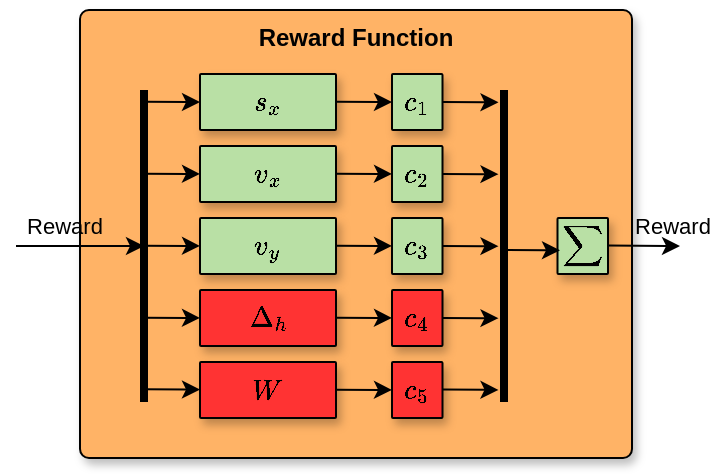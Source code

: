 <mxfile version="21.8.2" type="device">
  <diagram name="Seite-1" id="p8ZrKfNzYJDZoyfEqelE">
    <mxGraphModel dx="1418" dy="-341" grid="1" gridSize="10" guides="1" tooltips="1" connect="1" arrows="1" fold="1" page="1" pageScale="1" pageWidth="827" pageHeight="1169" math="1" shadow="0">
      <root>
        <mxCell id="0" />
        <mxCell id="1" parent="0" />
        <mxCell id="jKp706_4c_VNdH8jJZUS-22" value="Reward Function" style="rounded=1;whiteSpace=wrap;html=1;align=center;verticalAlign=top;arcSize=2;fontStyle=1;fillColor=#FFB366;fontColor=#000000;strokeColor=#000000;glass=0;shadow=1;" parent="1" vertex="1">
          <mxGeometry x="300" y="1236" width="276" height="224" as="geometry" />
        </mxCell>
        <mxCell id="jKp706_4c_VNdH8jJZUS-23" value="$$v_x$$" style="rounded=1;whiteSpace=wrap;html=1;align=center;verticalAlign=middle;arcSize=2;fontStyle=1;fillColor=#B9E0A5;fontColor=#000000;strokeColor=#000000;glass=0;shadow=1;" parent="1" vertex="1">
          <mxGeometry x="360" y="1304" width="68" height="28" as="geometry" />
        </mxCell>
        <mxCell id="jKp706_4c_VNdH8jJZUS-24" value="$$s_x$$" style="rounded=1;whiteSpace=wrap;html=1;align=center;verticalAlign=middle;arcSize=2;fontStyle=1;fillColor=#B9E0A5;fontColor=#000000;strokeColor=#000000;glass=0;shadow=1;" parent="1" vertex="1">
          <mxGeometry x="360" y="1268" width="68" height="28" as="geometry" />
        </mxCell>
        <mxCell id="jKp706_4c_VNdH8jJZUS-25" value="$$v_y$$" style="rounded=1;whiteSpace=wrap;html=1;align=center;verticalAlign=middle;arcSize=2;fontStyle=1;fillColor=#B9E0A5;fontColor=#000000;strokeColor=#000000;glass=0;shadow=1;" parent="1" vertex="1">
          <mxGeometry x="360" y="1340" width="68" height="28" as="geometry" />
        </mxCell>
        <mxCell id="jKp706_4c_VNdH8jJZUS-26" value="$$\Delta_h$$" style="rounded=1;whiteSpace=wrap;html=1;align=center;verticalAlign=middle;arcSize=2;fontStyle=1;fillColor=#FF3333;fontColor=#000000;strokeColor=#000000;glass=0;shadow=1;" parent="1" vertex="1">
          <mxGeometry x="360" y="1376" width="68" height="28" as="geometry" />
        </mxCell>
        <mxCell id="jKp706_4c_VNdH8jJZUS-27" value="$$W$$" style="rounded=1;whiteSpace=wrap;html=1;align=center;verticalAlign=middle;arcSize=2;fontStyle=1;fillColor=#FF3333;fontColor=#000000;strokeColor=#000000;glass=0;shadow=1;" parent="1" vertex="1">
          <mxGeometry x="360" y="1412" width="68" height="28" as="geometry" />
        </mxCell>
        <mxCell id="jKp706_4c_VNdH8jJZUS-28" value="$$c_1$$" style="rounded=1;whiteSpace=wrap;html=1;align=center;verticalAlign=middle;arcSize=2;fontStyle=1;fillColor=#B9E0A5;fontColor=#000000;strokeColor=#000000;glass=0;shadow=1;" parent="1" vertex="1">
          <mxGeometry x="456" y="1268" width="25.25" height="28" as="geometry" />
        </mxCell>
        <mxCell id="jKp706_4c_VNdH8jJZUS-29" value="$$c_2$$" style="rounded=1;whiteSpace=wrap;html=1;align=center;verticalAlign=middle;arcSize=2;fontStyle=1;fillColor=#B9E0A5;fontColor=#000000;strokeColor=#000000;glass=0;shadow=1;" parent="1" vertex="1">
          <mxGeometry x="456" y="1304" width="25.25" height="28" as="geometry" />
        </mxCell>
        <mxCell id="jKp706_4c_VNdH8jJZUS-30" value="$$c_3$$" style="rounded=1;whiteSpace=wrap;html=1;align=center;verticalAlign=middle;arcSize=2;fontStyle=1;fillColor=#B9E0A5;fontColor=#000000;strokeColor=#000000;glass=0;shadow=1;" parent="1" vertex="1">
          <mxGeometry x="456" y="1340" width="25.25" height="28" as="geometry" />
        </mxCell>
        <mxCell id="jKp706_4c_VNdH8jJZUS-31" value="$$c_4$$" style="rounded=1;whiteSpace=wrap;html=1;align=center;verticalAlign=middle;arcSize=2;fontStyle=1;fillColor=#FF3333;fontColor=#000000;strokeColor=#000000;glass=0;shadow=1;" parent="1" vertex="1">
          <mxGeometry x="456" y="1376" width="25.25" height="28" as="geometry" />
        </mxCell>
        <mxCell id="jKp706_4c_VNdH8jJZUS-32" value="$$c_5$$" style="rounded=1;whiteSpace=wrap;html=1;align=center;verticalAlign=middle;arcSize=2;fontStyle=1;fillColor=#FF3333;fontColor=#000000;strokeColor=#000000;glass=0;shadow=1;" parent="1" vertex="1">
          <mxGeometry x="456" y="1412" width="25.25" height="28" as="geometry" />
        </mxCell>
        <mxCell id="jKp706_4c_VNdH8jJZUS-33" value="" style="endArrow=classic;html=1;rounded=0;verticalAlign=middle;strokeColor=#000000;shadow=0;fontColor=#000000;align=center;endFill=1;labelBackgroundColor=none;entryX=0;entryY=0.5;entryDx=0;entryDy=0;" parent="1" target="jKp706_4c_VNdH8jJZUS-28" edge="1">
          <mxGeometry x="-0.035" width="50" height="50" relative="1" as="geometry">
            <mxPoint x="428" y="1281.86" as="sourcePoint" />
            <mxPoint x="460" y="1284" as="targetPoint" />
            <Array as="points" />
            <mxPoint as="offset" />
          </mxGeometry>
        </mxCell>
        <mxCell id="jKp706_4c_VNdH8jJZUS-34" value="" style="endArrow=classic;html=1;rounded=0;verticalAlign=middle;strokeColor=#000000;shadow=0;fontColor=#000000;align=center;endFill=1;labelBackgroundColor=none;entryX=0;entryY=0.5;entryDx=0;entryDy=0;" parent="1" edge="1">
          <mxGeometry x="-0.035" width="50" height="50" relative="1" as="geometry">
            <mxPoint x="428" y="1317.83" as="sourcePoint" />
            <mxPoint x="456" y="1317.97" as="targetPoint" />
            <Array as="points" />
            <mxPoint as="offset" />
          </mxGeometry>
        </mxCell>
        <mxCell id="jKp706_4c_VNdH8jJZUS-35" value="" style="endArrow=classic;html=1;rounded=0;verticalAlign=middle;strokeColor=#000000;shadow=0;fontColor=#000000;align=center;endFill=1;labelBackgroundColor=none;entryX=0;entryY=0.5;entryDx=0;entryDy=0;" parent="1" edge="1">
          <mxGeometry x="-0.035" width="50" height="50" relative="1" as="geometry">
            <mxPoint x="428" y="1353.83" as="sourcePoint" />
            <mxPoint x="456" y="1353.97" as="targetPoint" />
            <Array as="points" />
            <mxPoint as="offset" />
          </mxGeometry>
        </mxCell>
        <mxCell id="jKp706_4c_VNdH8jJZUS-36" value="" style="endArrow=classic;html=1;rounded=0;verticalAlign=middle;strokeColor=#000000;shadow=0;fontColor=#000000;align=center;endFill=1;labelBackgroundColor=none;entryX=0;entryY=0.5;entryDx=0;entryDy=0;" parent="1" edge="1">
          <mxGeometry x="-0.035" width="50" height="50" relative="1" as="geometry">
            <mxPoint x="428" y="1389.83" as="sourcePoint" />
            <mxPoint x="456" y="1389.97" as="targetPoint" />
            <Array as="points" />
            <mxPoint as="offset" />
          </mxGeometry>
        </mxCell>
        <mxCell id="jKp706_4c_VNdH8jJZUS-37" value="" style="endArrow=classic;html=1;rounded=0;verticalAlign=middle;strokeColor=#000000;shadow=0;fontColor=#000000;align=center;endFill=1;labelBackgroundColor=none;entryX=0;entryY=0.5;entryDx=0;entryDy=0;" parent="1" edge="1">
          <mxGeometry x="-0.035" width="50" height="50" relative="1" as="geometry">
            <mxPoint x="428" y="1425.83" as="sourcePoint" />
            <mxPoint x="456" y="1425.97" as="targetPoint" />
            <Array as="points" />
            <mxPoint as="offset" />
          </mxGeometry>
        </mxCell>
        <mxCell id="jKp706_4c_VNdH8jJZUS-38" value="$$\sum$$" style="rounded=1;whiteSpace=wrap;html=1;align=center;verticalAlign=middle;arcSize=2;fontStyle=1;fillColor=#B9E0A5;fontColor=#000000;strokeColor=#000000;glass=0;shadow=1;" parent="1" vertex="1">
          <mxGeometry x="538.75" y="1340" width="25.25" height="28" as="geometry" />
        </mxCell>
        <mxCell id="jKp706_4c_VNdH8jJZUS-39" value="" style="endArrow=none;html=1;rounded=0;verticalAlign=middle;strokeColor=#000000;shadow=0;fontColor=#000000;align=center;endFill=0;labelBackgroundColor=none;strokeWidth=4;" parent="1" edge="1">
          <mxGeometry x="-0.035" width="50" height="50" relative="1" as="geometry">
            <mxPoint x="512.0" y="1276" as="sourcePoint" />
            <mxPoint x="512" y="1432" as="targetPoint" />
            <Array as="points">
              <mxPoint x="512.0" y="1324" />
            </Array>
            <mxPoint as="offset" />
          </mxGeometry>
        </mxCell>
        <mxCell id="jKp706_4c_VNdH8jJZUS-40" value="" style="endArrow=classic;html=1;rounded=0;verticalAlign=middle;strokeColor=#000000;shadow=0;fontColor=#000000;align=center;endFill=1;labelBackgroundColor=none;entryX=0;entryY=0.5;entryDx=0;entryDy=0;" parent="1" edge="1">
          <mxGeometry x="-0.035" width="50" height="50" relative="1" as="geometry">
            <mxPoint x="481.25" y="1425.8" as="sourcePoint" />
            <mxPoint x="509.25" y="1425.94" as="targetPoint" />
            <Array as="points" />
            <mxPoint as="offset" />
          </mxGeometry>
        </mxCell>
        <mxCell id="jKp706_4c_VNdH8jJZUS-41" value="" style="endArrow=classic;html=1;rounded=0;verticalAlign=middle;strokeColor=#000000;shadow=0;fontColor=#000000;align=center;endFill=1;labelBackgroundColor=none;entryX=0;entryY=0.5;entryDx=0;entryDy=0;" parent="1" edge="1">
          <mxGeometry x="-0.035" width="50" height="50" relative="1" as="geometry">
            <mxPoint x="481.25" y="1282" as="sourcePoint" />
            <mxPoint x="509.25" y="1282.14" as="targetPoint" />
            <Array as="points" />
            <mxPoint as="offset" />
          </mxGeometry>
        </mxCell>
        <mxCell id="jKp706_4c_VNdH8jJZUS-42" value="" style="endArrow=classic;html=1;rounded=0;verticalAlign=middle;strokeColor=#000000;shadow=0;fontColor=#000000;align=center;endFill=1;labelBackgroundColor=none;entryX=0;entryY=0.5;entryDx=0;entryDy=0;" parent="1" edge="1">
          <mxGeometry x="-0.035" width="50" height="50" relative="1" as="geometry">
            <mxPoint x="481.25" y="1317.97" as="sourcePoint" />
            <mxPoint x="509.25" y="1318.11" as="targetPoint" />
            <Array as="points" />
            <mxPoint as="offset" />
          </mxGeometry>
        </mxCell>
        <mxCell id="jKp706_4c_VNdH8jJZUS-43" value="" style="endArrow=classic;html=1;rounded=0;verticalAlign=middle;strokeColor=#000000;shadow=0;fontColor=#000000;align=center;endFill=1;labelBackgroundColor=none;entryX=0;entryY=0.5;entryDx=0;entryDy=0;" parent="1" edge="1">
          <mxGeometry x="-0.035" width="50" height="50" relative="1" as="geometry">
            <mxPoint x="481.25" y="1353.97" as="sourcePoint" />
            <mxPoint x="509.25" y="1354.11" as="targetPoint" />
            <Array as="points" />
            <mxPoint as="offset" />
          </mxGeometry>
        </mxCell>
        <mxCell id="jKp706_4c_VNdH8jJZUS-44" value="" style="endArrow=classic;html=1;rounded=0;verticalAlign=middle;strokeColor=#000000;shadow=0;fontColor=#000000;align=center;endFill=1;labelBackgroundColor=none;entryX=0;entryY=0.5;entryDx=0;entryDy=0;" parent="1" edge="1">
          <mxGeometry x="-0.035" width="50" height="50" relative="1" as="geometry">
            <mxPoint x="481.25" y="1389.97" as="sourcePoint" />
            <mxPoint x="509.25" y="1390.11" as="targetPoint" />
            <Array as="points" />
            <mxPoint as="offset" />
          </mxGeometry>
        </mxCell>
        <mxCell id="jKp706_4c_VNdH8jJZUS-45" value="" style="endArrow=classic;html=1;rounded=0;verticalAlign=middle;strokeColor=#000000;shadow=0;fontColor=#000000;align=center;endFill=1;labelBackgroundColor=none;entryX=0;entryY=0.5;entryDx=0;entryDy=0;" parent="1" edge="1">
          <mxGeometry x="-0.035" width="50" height="50" relative="1" as="geometry">
            <mxPoint x="512" y="1356" as="sourcePoint" />
            <mxPoint x="540" y="1356.14" as="targetPoint" />
            <Array as="points" />
            <mxPoint as="offset" />
          </mxGeometry>
        </mxCell>
        <mxCell id="jKp706_4c_VNdH8jJZUS-46" value="" style="endArrow=classic;html=1;rounded=0;verticalAlign=middle;strokeColor=#000000;shadow=0;fontColor=#000000;align=center;endFill=1;labelBackgroundColor=none;" parent="1" edge="1">
          <mxGeometry x="-0.035" width="50" height="50" relative="1" as="geometry">
            <mxPoint x="564" y="1353.8" as="sourcePoint" />
            <mxPoint x="600" y="1354" as="targetPoint" />
            <Array as="points" />
            <mxPoint as="offset" />
          </mxGeometry>
        </mxCell>
        <mxCell id="jKp706_4c_VNdH8jJZUS-47" value="&lt;font&gt;Reward&lt;/font&gt;" style="edgeLabel;html=1;align=center;verticalAlign=middle;resizable=0;points=[];labelBackgroundColor=none;fontColor=#000000;" parent="jKp706_4c_VNdH8jJZUS-46" vertex="1" connectable="0">
          <mxGeometry x="0.031" y="1" relative="1" as="geometry">
            <mxPoint x="13" y="-9" as="offset" />
          </mxGeometry>
        </mxCell>
        <mxCell id="jKp706_4c_VNdH8jJZUS-48" value="" style="endArrow=none;html=1;rounded=0;verticalAlign=middle;strokeColor=#000000;shadow=0;fontColor=#000000;align=center;endFill=0;labelBackgroundColor=none;strokeWidth=4;" parent="1" edge="1">
          <mxGeometry x="-0.035" width="50" height="50" relative="1" as="geometry">
            <mxPoint x="332.0" y="1276" as="sourcePoint" />
            <mxPoint x="332" y="1432" as="targetPoint" />
            <Array as="points">
              <mxPoint x="332.0" y="1324" />
            </Array>
            <mxPoint as="offset" />
          </mxGeometry>
        </mxCell>
        <mxCell id="jKp706_4c_VNdH8jJZUS-49" value="" style="endArrow=classic;html=1;rounded=0;verticalAlign=middle;strokeColor=#000000;shadow=0;fontColor=#000000;align=center;endFill=1;labelBackgroundColor=none;entryX=0;entryY=0.5;entryDx=0;entryDy=0;" parent="1" edge="1">
          <mxGeometry x="-0.035" width="50" height="50" relative="1" as="geometry">
            <mxPoint x="332" y="1425.66" as="sourcePoint" />
            <mxPoint x="360" y="1425.8" as="targetPoint" />
            <Array as="points" />
            <mxPoint as="offset" />
          </mxGeometry>
        </mxCell>
        <mxCell id="jKp706_4c_VNdH8jJZUS-50" value="" style="endArrow=classic;html=1;rounded=0;verticalAlign=middle;strokeColor=#000000;shadow=0;fontColor=#000000;align=center;endFill=1;labelBackgroundColor=none;entryX=0;entryY=0.5;entryDx=0;entryDy=0;" parent="1" edge="1">
          <mxGeometry x="-0.035" width="50" height="50" relative="1" as="geometry">
            <mxPoint x="332" y="1281.86" as="sourcePoint" />
            <mxPoint x="360" y="1282" as="targetPoint" />
            <Array as="points" />
            <mxPoint as="offset" />
          </mxGeometry>
        </mxCell>
        <mxCell id="jKp706_4c_VNdH8jJZUS-51" value="" style="endArrow=classic;html=1;rounded=0;verticalAlign=middle;strokeColor=#000000;shadow=0;fontColor=#000000;align=center;endFill=1;labelBackgroundColor=none;entryX=0;entryY=0.5;entryDx=0;entryDy=0;" parent="1" edge="1">
          <mxGeometry x="-0.035" width="50" height="50" relative="1" as="geometry">
            <mxPoint x="332" y="1317.83" as="sourcePoint" />
            <mxPoint x="360" y="1317.97" as="targetPoint" />
            <Array as="points" />
            <mxPoint as="offset" />
          </mxGeometry>
        </mxCell>
        <mxCell id="jKp706_4c_VNdH8jJZUS-52" value="" style="endArrow=classic;html=1;rounded=0;verticalAlign=middle;strokeColor=#000000;shadow=0;fontColor=#000000;align=center;endFill=1;labelBackgroundColor=none;entryX=0;entryY=0.5;entryDx=0;entryDy=0;" parent="1" edge="1">
          <mxGeometry x="-0.035" width="50" height="50" relative="1" as="geometry">
            <mxPoint x="332" y="1353.83" as="sourcePoint" />
            <mxPoint x="360" y="1353.97" as="targetPoint" />
            <Array as="points" />
            <mxPoint as="offset" />
          </mxGeometry>
        </mxCell>
        <mxCell id="jKp706_4c_VNdH8jJZUS-53" value="" style="endArrow=classic;html=1;rounded=0;verticalAlign=middle;strokeColor=#000000;shadow=0;fontColor=#000000;align=center;endFill=1;labelBackgroundColor=none;entryX=0;entryY=0.5;entryDx=0;entryDy=0;" parent="1" edge="1">
          <mxGeometry x="-0.035" width="50" height="50" relative="1" as="geometry">
            <mxPoint x="332" y="1389.83" as="sourcePoint" />
            <mxPoint x="360" y="1389.97" as="targetPoint" />
            <Array as="points" />
            <mxPoint as="offset" />
          </mxGeometry>
        </mxCell>
        <mxCell id="jKp706_4c_VNdH8jJZUS-54" value="" style="endArrow=classic;html=1;rounded=0;verticalAlign=middle;strokeColor=#000000;shadow=0;fontColor=#000000;align=center;endFill=1;labelBackgroundColor=none;" parent="1" edge="1">
          <mxGeometry x="-0.035" width="50" height="50" relative="1" as="geometry">
            <mxPoint x="268" y="1354" as="sourcePoint" />
            <mxPoint x="332" y="1354" as="targetPoint" />
            <Array as="points" />
            <mxPoint as="offset" />
          </mxGeometry>
        </mxCell>
        <mxCell id="jKp706_4c_VNdH8jJZUS-55" value="&lt;font&gt;Reward&lt;/font&gt;" style="edgeLabel;html=1;align=center;verticalAlign=middle;resizable=0;points=[];labelBackgroundColor=none;fontColor=#000000;" parent="jKp706_4c_VNdH8jJZUS-54" vertex="1" connectable="0">
          <mxGeometry x="0.031" y="1" relative="1" as="geometry">
            <mxPoint x="-9" y="-9" as="offset" />
          </mxGeometry>
        </mxCell>
      </root>
    </mxGraphModel>
  </diagram>
</mxfile>
